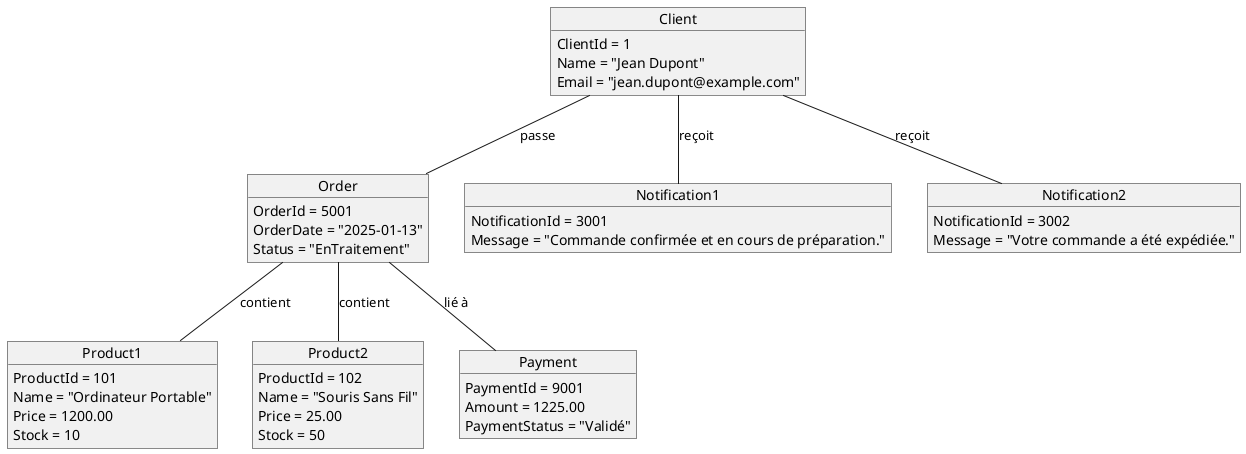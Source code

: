 @startuml
object Client {
  ClientId = 1
  Name = "Jean Dupont"
  Email = "jean.dupont@example.com"
}

object Product1 {
  ProductId = 101
  Name = "Ordinateur Portable"
  Price = 1200.00
  Stock = 10
}

object Product2 {
  ProductId = 102
  Name = "Souris Sans Fil"
  Price = 25.00
  Stock = 50
}

object Order {
  OrderId = 5001
  OrderDate = "2025-01-13"
  Status = "EnTraitement"
}

object Payment {
  PaymentId = 9001
  Amount = 1225.00
  PaymentStatus = "Validé"
}

object Notification1 {
  NotificationId = 3001
  Message = "Commande confirmée et en cours de préparation."
}

object Notification2 {
  NotificationId = 3002
  Message = "Votre commande a été expédiée."
}

' Relations entre les objets
Client -- Order : passe
Order -- Product1 : contient
Order -- Product2 : contient
Order -- Payment : lié à
Client -- Notification1 : reçoit
Client -- Notification2 : reçoit
@enduml

1. Objets représentés
Client : Instance représentant un utilisateur, avec des attributs concrets comme ClientId, Name, et Email.
Product1 et Product2 : Deux produits distincts du catalogue, avec des informations comme ProductId, Name, Price, et Stock.
Order : Une commande passée par le client, incluant un identifiant unique, une date, et un statut.
Payment : Un paiement associé à la commande, avec le montant total et le statut du paiement.
Notification1 et Notification2 : Notifications envoyées au client concernant l'état de la commande.
2. Relations
Client → Order : Le client "Jean Dupont" passe une commande (passe).
Order → Products : La commande contient deux produits spécifiques (contient).
Order → Payment : La commande est associée à un paiement (lié à).
Client → Notifications : Le client reçoit des notifications liées à l'état de la commande (reçoit).